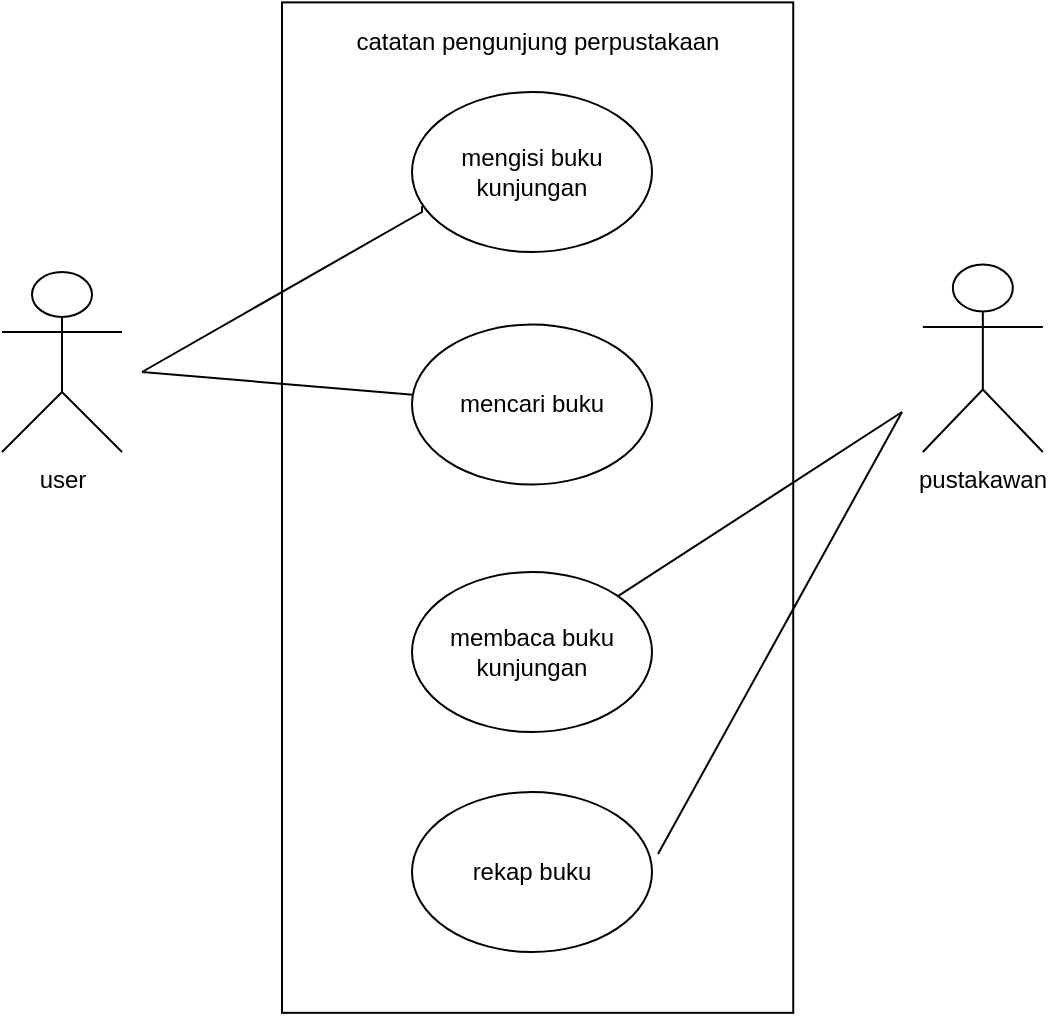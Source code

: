 <mxfile version="22.1.21" type="github">
  <diagram name="Page-1" id="2vKORqDGut29dqe3_Asw">
    <mxGraphModel dx="1434" dy="780" grid="1" gridSize="10" guides="1" tooltips="1" connect="1" arrows="1" fold="1" page="1" pageScale="1" pageWidth="850" pageHeight="1100" math="0" shadow="0">
      <root>
        <mxCell id="0" />
        <mxCell id="1" parent="0" />
        <mxCell id="HmPOCvO3ggLCmNM6c55v-2" value="" style="rounded=0;whiteSpace=wrap;html=1;rotation=-90;" vertex="1" parent="1">
          <mxGeometry x="235.19" y="360" width="505.23" height="255.62" as="geometry" />
        </mxCell>
        <mxCell id="HmPOCvO3ggLCmNM6c55v-3" value="user" style="shape=umlActor;verticalLabelPosition=bottom;verticalAlign=top;html=1;outlineConnect=0;" vertex="1" parent="1">
          <mxGeometry x="220" y="370" width="60" height="90" as="geometry" />
        </mxCell>
        <mxCell id="HmPOCvO3ggLCmNM6c55v-4" value="pustakawan" style="shape=umlActor;verticalLabelPosition=bottom;verticalAlign=top;html=1;outlineConnect=0;" vertex="1" parent="1">
          <mxGeometry x="680.42" y="366.25" width="60" height="93.75" as="geometry" />
        </mxCell>
        <mxCell id="HmPOCvO3ggLCmNM6c55v-5" value="mengisi buku kunjungan" style="ellipse;whiteSpace=wrap;html=1;" vertex="1" parent="1">
          <mxGeometry x="425" y="280" width="120" height="80" as="geometry" />
        </mxCell>
        <mxCell id="HmPOCvO3ggLCmNM6c55v-6" value="mencari buku" style="ellipse;whiteSpace=wrap;html=1;" vertex="1" parent="1">
          <mxGeometry x="425" y="396.25" width="120" height="80" as="geometry" />
        </mxCell>
        <mxCell id="HmPOCvO3ggLCmNM6c55v-7" value="membaca buku kunjungan" style="ellipse;whiteSpace=wrap;html=1;" vertex="1" parent="1">
          <mxGeometry x="425" y="520" width="120" height="80" as="geometry" />
        </mxCell>
        <mxCell id="HmPOCvO3ggLCmNM6c55v-8" value="rekap buku" style="ellipse;whiteSpace=wrap;html=1;" vertex="1" parent="1">
          <mxGeometry x="425" y="630" width="120" height="80" as="geometry" />
        </mxCell>
        <mxCell id="HmPOCvO3ggLCmNM6c55v-9" value="catatan pengunjung perpustakaan" style="text;html=1;strokeColor=none;fillColor=none;align=center;verticalAlign=middle;whiteSpace=wrap;rounded=0;" vertex="1" parent="1">
          <mxGeometry x="357.81" y="240" width="260" height="30" as="geometry" />
        </mxCell>
        <mxCell id="HmPOCvO3ggLCmNM6c55v-10" value="" style="endArrow=none;html=1;rounded=0;entryX=0.042;entryY=0.713;entryDx=0;entryDy=0;entryPerimeter=0;" edge="1" parent="1" target="HmPOCvO3ggLCmNM6c55v-5">
          <mxGeometry width="50" height="50" relative="1" as="geometry">
            <mxPoint x="290" y="420" as="sourcePoint" />
            <mxPoint x="390" y="240" as="targetPoint" />
            <Array as="points">
              <mxPoint x="430" y="340" />
            </Array>
          </mxGeometry>
        </mxCell>
        <mxCell id="HmPOCvO3ggLCmNM6c55v-11" value="" style="endArrow=none;html=1;rounded=0;" edge="1" parent="1" target="HmPOCvO3ggLCmNM6c55v-6">
          <mxGeometry width="50" height="50" relative="1" as="geometry">
            <mxPoint x="290" y="420" as="sourcePoint" />
            <mxPoint x="450" y="380" as="targetPoint" />
          </mxGeometry>
        </mxCell>
        <mxCell id="HmPOCvO3ggLCmNM6c55v-12" value="" style="endArrow=none;html=1;rounded=0;" edge="1" parent="1" source="HmPOCvO3ggLCmNM6c55v-7">
          <mxGeometry width="50" height="50" relative="1" as="geometry">
            <mxPoint x="400" y="430" as="sourcePoint" />
            <mxPoint x="670" y="440" as="targetPoint" />
          </mxGeometry>
        </mxCell>
        <mxCell id="HmPOCvO3ggLCmNM6c55v-14" value="" style="endArrow=none;html=1;rounded=0;exitX=1.025;exitY=0.388;exitDx=0;exitDy=0;exitPerimeter=0;" edge="1" parent="1" source="HmPOCvO3ggLCmNM6c55v-8">
          <mxGeometry width="50" height="50" relative="1" as="geometry">
            <mxPoint x="400" y="430" as="sourcePoint" />
            <mxPoint x="670" y="440" as="targetPoint" />
          </mxGeometry>
        </mxCell>
      </root>
    </mxGraphModel>
  </diagram>
</mxfile>
